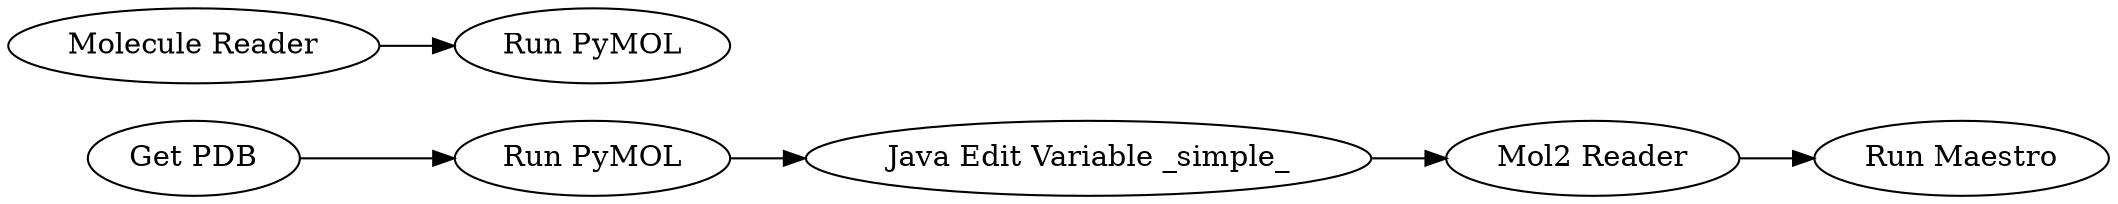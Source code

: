 digraph {
	"-1323599972990875124_9751" [label="Run Maestro"]
	"-1323599972990875124_9709" [label="Get PDB"]
	"-1323599972990875124_9758" [label="Run PyMOL"]
	"-1323599972990875124_9691" [label="Molecule Reader"]
	"-1323599972990875124_9760" [label="Java Edit Variable _simple_"]
	"-1323599972990875124_9761" [label="Mol2 Reader"]
	"-1323599972990875124_9748" [label="Run PyMOL"]
	"-1323599972990875124_9709" -> "-1323599972990875124_9748"
	"-1323599972990875124_9748" -> "-1323599972990875124_9760"
	"-1323599972990875124_9761" -> "-1323599972990875124_9751"
	"-1323599972990875124_9691" -> "-1323599972990875124_9758"
	"-1323599972990875124_9760" -> "-1323599972990875124_9761"
	rankdir=LR
}
